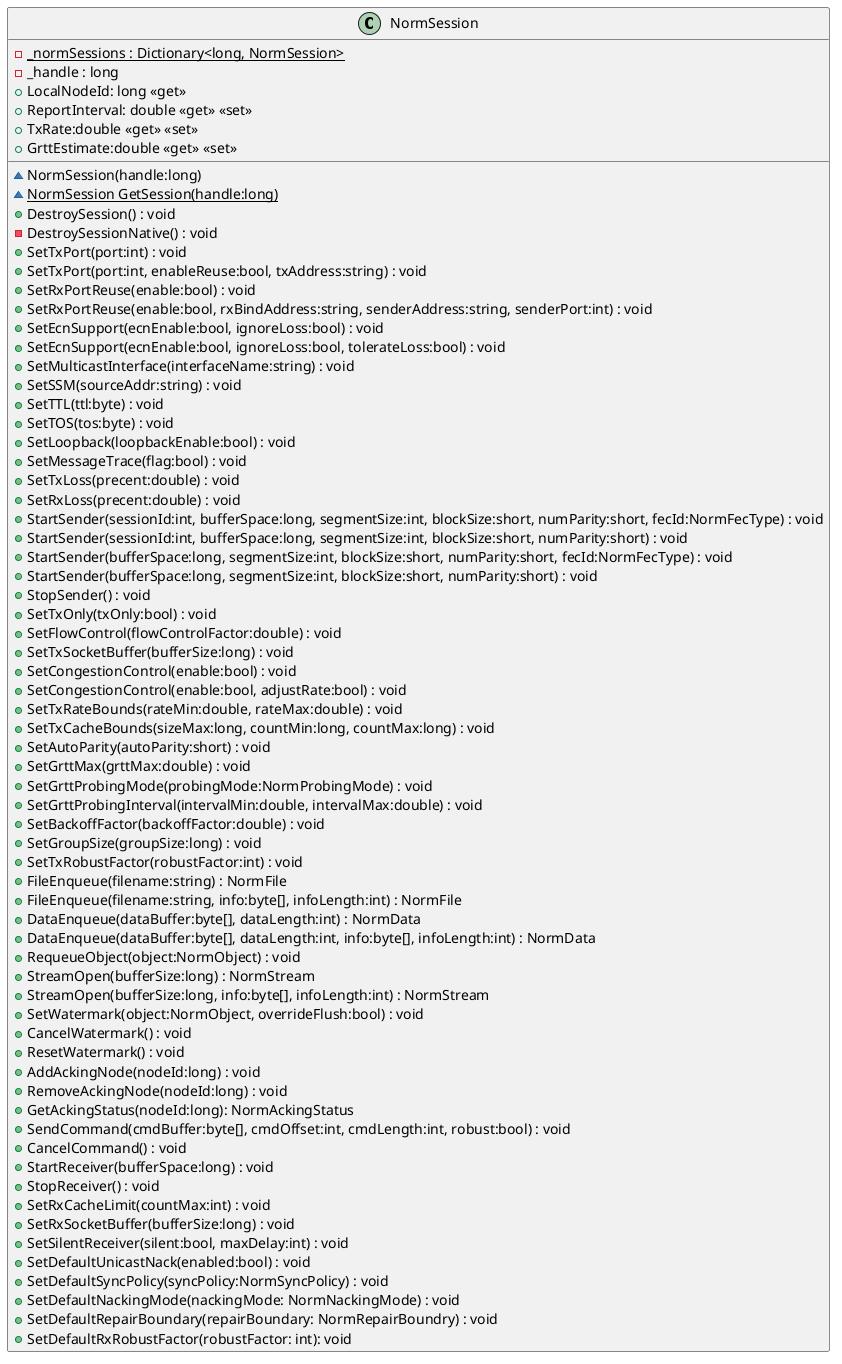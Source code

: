 @startuml
class NormSession {
    {static} -_normSessions : Dictionary<long, NormSession>
    - _handle : long
    ~ NormSession(handle:long)
    {static} ~ NormSession GetSession(handle:long)
    + DestroySession() : void
    - DestroySessionNative() : void
    + LocalNodeId: long <<get>>
    + SetTxPort(port:int) : void
    + SetTxPort(port:int, enableReuse:bool, txAddress:string) : void
    + SetRxPortReuse(enable:bool) : void
    + SetRxPortReuse(enable:bool, rxBindAddress:string, senderAddress:string, senderPort:int) : void
    + SetEcnSupport(ecnEnable:bool, ignoreLoss:bool) : void
    + SetEcnSupport(ecnEnable:bool, ignoreLoss:bool, tolerateLoss:bool) : void
    + SetMulticastInterface(interfaceName:string) : void
    + SetSSM(sourceAddr:string) : void
    + SetTTL(ttl:byte) : void
    + SetTOS(tos:byte) : void
    + SetLoopback(loopbackEnable:bool) : void
    + SetMessageTrace(flag:bool) : void
    + SetTxLoss(precent:double) : void
    + SetRxLoss(precent:double) : void
    + ReportInterval: double <<get>> <<set>>
    + StartSender(sessionId:int, bufferSpace:long, segmentSize:int, blockSize:short, numParity:short, fecId:NormFecType) : void
    + StartSender(sessionId:int, bufferSpace:long, segmentSize:int, blockSize:short, numParity:short) : void
    + StartSender(bufferSpace:long, segmentSize:int, blockSize:short, numParity:short, fecId:NormFecType) : void
    + StartSender(bufferSpace:long, segmentSize:int, blockSize:short, numParity:short) : void
    + StopSender() : void
    + SetTxOnly(txOnly:bool) : void
    + TxRate:double <<get>> <<set>>
    + SetFlowControl(flowControlFactor:double) : void
    + SetTxSocketBuffer(bufferSize:long) : void
    + SetCongestionControl(enable:bool) : void
    + SetCongestionControl(enable:bool, adjustRate:bool) : void
    + SetTxRateBounds(rateMin:double, rateMax:double) : void
    + SetTxCacheBounds(sizeMax:long, countMin:long, countMax:long) : void
    + SetAutoParity(autoParity:short) : void
    + GrttEstimate:double <<get>> <<set>>
    + SetGrttMax(grttMax:double) : void
    + SetGrttProbingMode(probingMode:NormProbingMode) : void
    + SetGrttProbingInterval(intervalMin:double, intervalMax:double) : void
    + SetBackoffFactor(backoffFactor:double) : void
    + SetGroupSize(groupSize:long) : void
    + SetTxRobustFactor(robustFactor:int) : void
    + FileEnqueue(filename:string) : NormFile
    + FileEnqueue(filename:string, info:byte[], infoLength:int) : NormFile
    + DataEnqueue(dataBuffer:byte[], dataLength:int) : NormData
    + DataEnqueue(dataBuffer:byte[], dataLength:int, info:byte[], infoLength:int) : NormData
    + RequeueObject(object:NormObject) : void
    + StreamOpen(bufferSize:long) : NormStream
    + StreamOpen(bufferSize:long, info:byte[], infoLength:int) : NormStream
    + SetWatermark(object:NormObject, overrideFlush:bool) : void
    + CancelWatermark() : void
    + ResetWatermark() : void
    + AddAckingNode(nodeId:long) : void
    + RemoveAckingNode(nodeId:long) : void
    + GetAckingStatus(nodeId:long): NormAckingStatus
    + SendCommand(cmdBuffer:byte[], cmdOffset:int, cmdLength:int, robust:bool) : void
    + CancelCommand() : void
    + StartReceiver(bufferSpace:long) : void
    + StopReceiver() : void
    + SetRxCacheLimit(countMax:int) : void
    + SetRxSocketBuffer(bufferSize:long) : void
    + SetSilentReceiver(silent:bool, maxDelay:int) : void
    + SetDefaultUnicastNack(enabled:bool) : void
    + SetDefaultSyncPolicy(syncPolicy:NormSyncPolicy) : void
    + SetDefaultNackingMode(nackingMode: NormNackingMode) : void
    + SetDefaultRepairBoundary(repairBoundary: NormRepairBoundry) : void
    + SetDefaultRxRobustFactor(robustFactor: int): void
}
@enduml